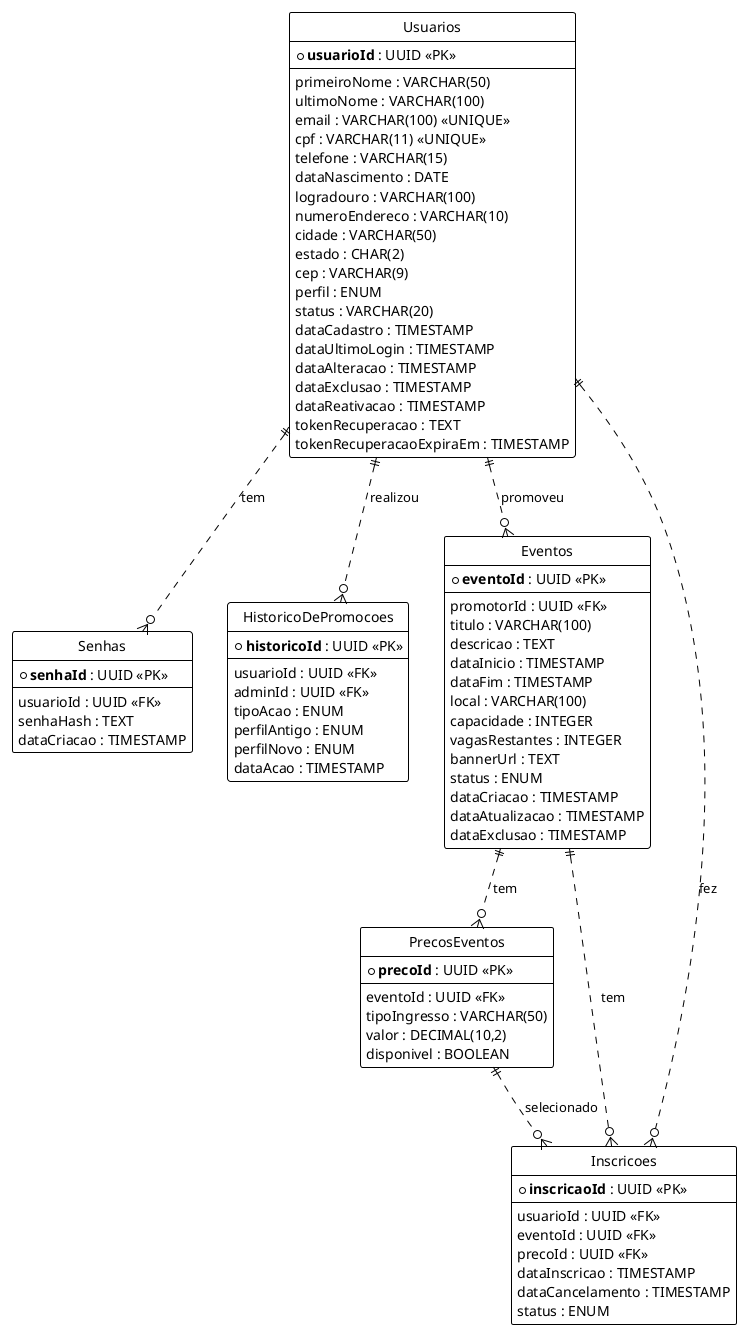 @startuml
!theme plain
hide circle

entity "Usuarios" {
  * **usuarioId** : UUID <<PK>>
  --
  primeiroNome : VARCHAR(50)
  ultimoNome : VARCHAR(100)
  email : VARCHAR(100) <<UNIQUE>>
  cpf : VARCHAR(11) <<UNIQUE>>
  telefone : VARCHAR(15)
  dataNascimento : DATE
  logradouro : VARCHAR(100)
  numeroEndereco : VARCHAR(10)
  cidade : VARCHAR(50)
  estado : CHAR(2)
  cep : VARCHAR(9)
  perfil : ENUM
  status : VARCHAR(20)
  dataCadastro : TIMESTAMP
  dataUltimoLogin : TIMESTAMP
  dataAlteracao : TIMESTAMP
  dataExclusao : TIMESTAMP
  dataReativacao : TIMESTAMP
  tokenRecuperacao : TEXT
  tokenRecuperacaoExpiraEm : TIMESTAMP
}

entity "Senhas" {
  * **senhaId** : UUID <<PK>>
  --
  usuarioId : UUID <<FK>>
  senhaHash : TEXT
  dataCriacao : TIMESTAMP
}

entity "HistoricoDePromocoes" {
  * **historicoId** : UUID <<PK>>
  --
  usuarioId : UUID <<FK>>
  adminId : UUID <<FK>>
  tipoAcao : ENUM
  perfilAntigo : ENUM
  perfilNovo : ENUM
  dataAcao : TIMESTAMP
}

entity "Eventos" {
  * **eventoId** : UUID <<PK>>
  --
  promotorId : UUID <<FK>>
  titulo : VARCHAR(100)
  descricao : TEXT
  dataInicio : TIMESTAMP
  dataFim : TIMESTAMP
  local : VARCHAR(100)
  capacidade : INTEGER
  vagasRestantes : INTEGER
  bannerUrl : TEXT
  status : ENUM
  dataCriacao : TIMESTAMP
  dataAtualizacao : TIMESTAMP
  dataExclusao : TIMESTAMP
}

entity "PrecosEventos" {
  * **precoId** : UUID <<PK>>
  --
  eventoId : UUID <<FK>>
  tipoIngresso : VARCHAR(50)
  valor : DECIMAL(10,2)
  disponivel : BOOLEAN
}

entity "Inscricoes" {
  * **inscricaoId** : UUID <<PK>>
  --
  usuarioId : UUID <<FK>>
  eventoId : UUID <<FK>>
  precoId : UUID <<FK>>
  dataInscricao : TIMESTAMP
  dataCancelamento : TIMESTAMP
  status : ENUM
}

Usuarios ||..o{ Senhas : tem
Usuarios ||..o{ HistoricoDePromocoes : realizou
Usuarios ||..o{ Eventos : promoveu
Usuarios ||..o{ Inscricoes : fez

Eventos ||..o{ PrecosEventos : tem
Eventos ||..o{ Inscricoes : tem

PrecosEventos ||..o{ Inscricoes : selecionado

@enduml